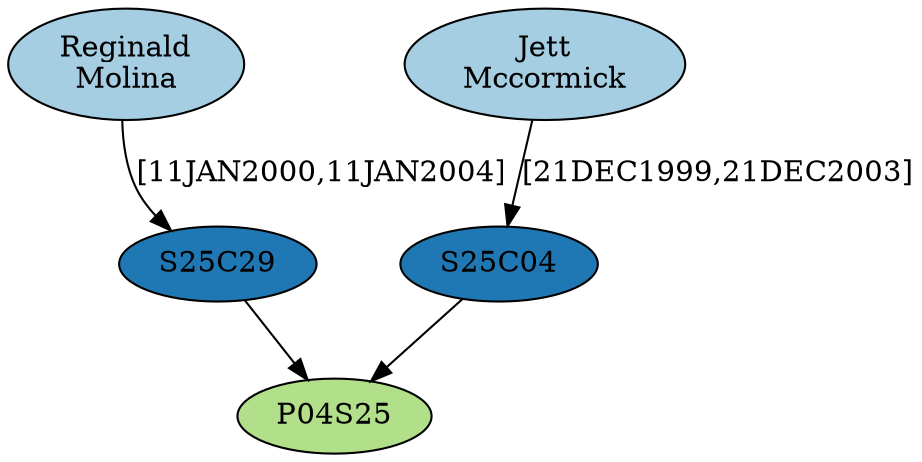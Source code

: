 digraph G {
layout=dot
node[colorscheme=paired8, style=filled, color=black]
"R04P04S25"[fillcolor= "3",label= "P04S25"]
"I23074"[fillcolor= "1",label= "Jett\nMccormick"]
"I50151"[fillcolor= "1",label= "Reginald\nMolina"]
"R04P04S25C29"[fillcolor= "2",label= "S25C29"]
"R04P04S25C04"[fillcolor= "2",label= "S25C04"]
"I23074" -> "R04P04S25C04"[label= "[21DEC1999,21DEC2003]"]
"I50151" -> "R04P04S25C29"[label= "[11JAN2000,11JAN2004]"]
"R04P04S25C04" -> "R04P04S25"[label= ""]
"R04P04S25C29" -> "R04P04S25"[label= ""]
}

